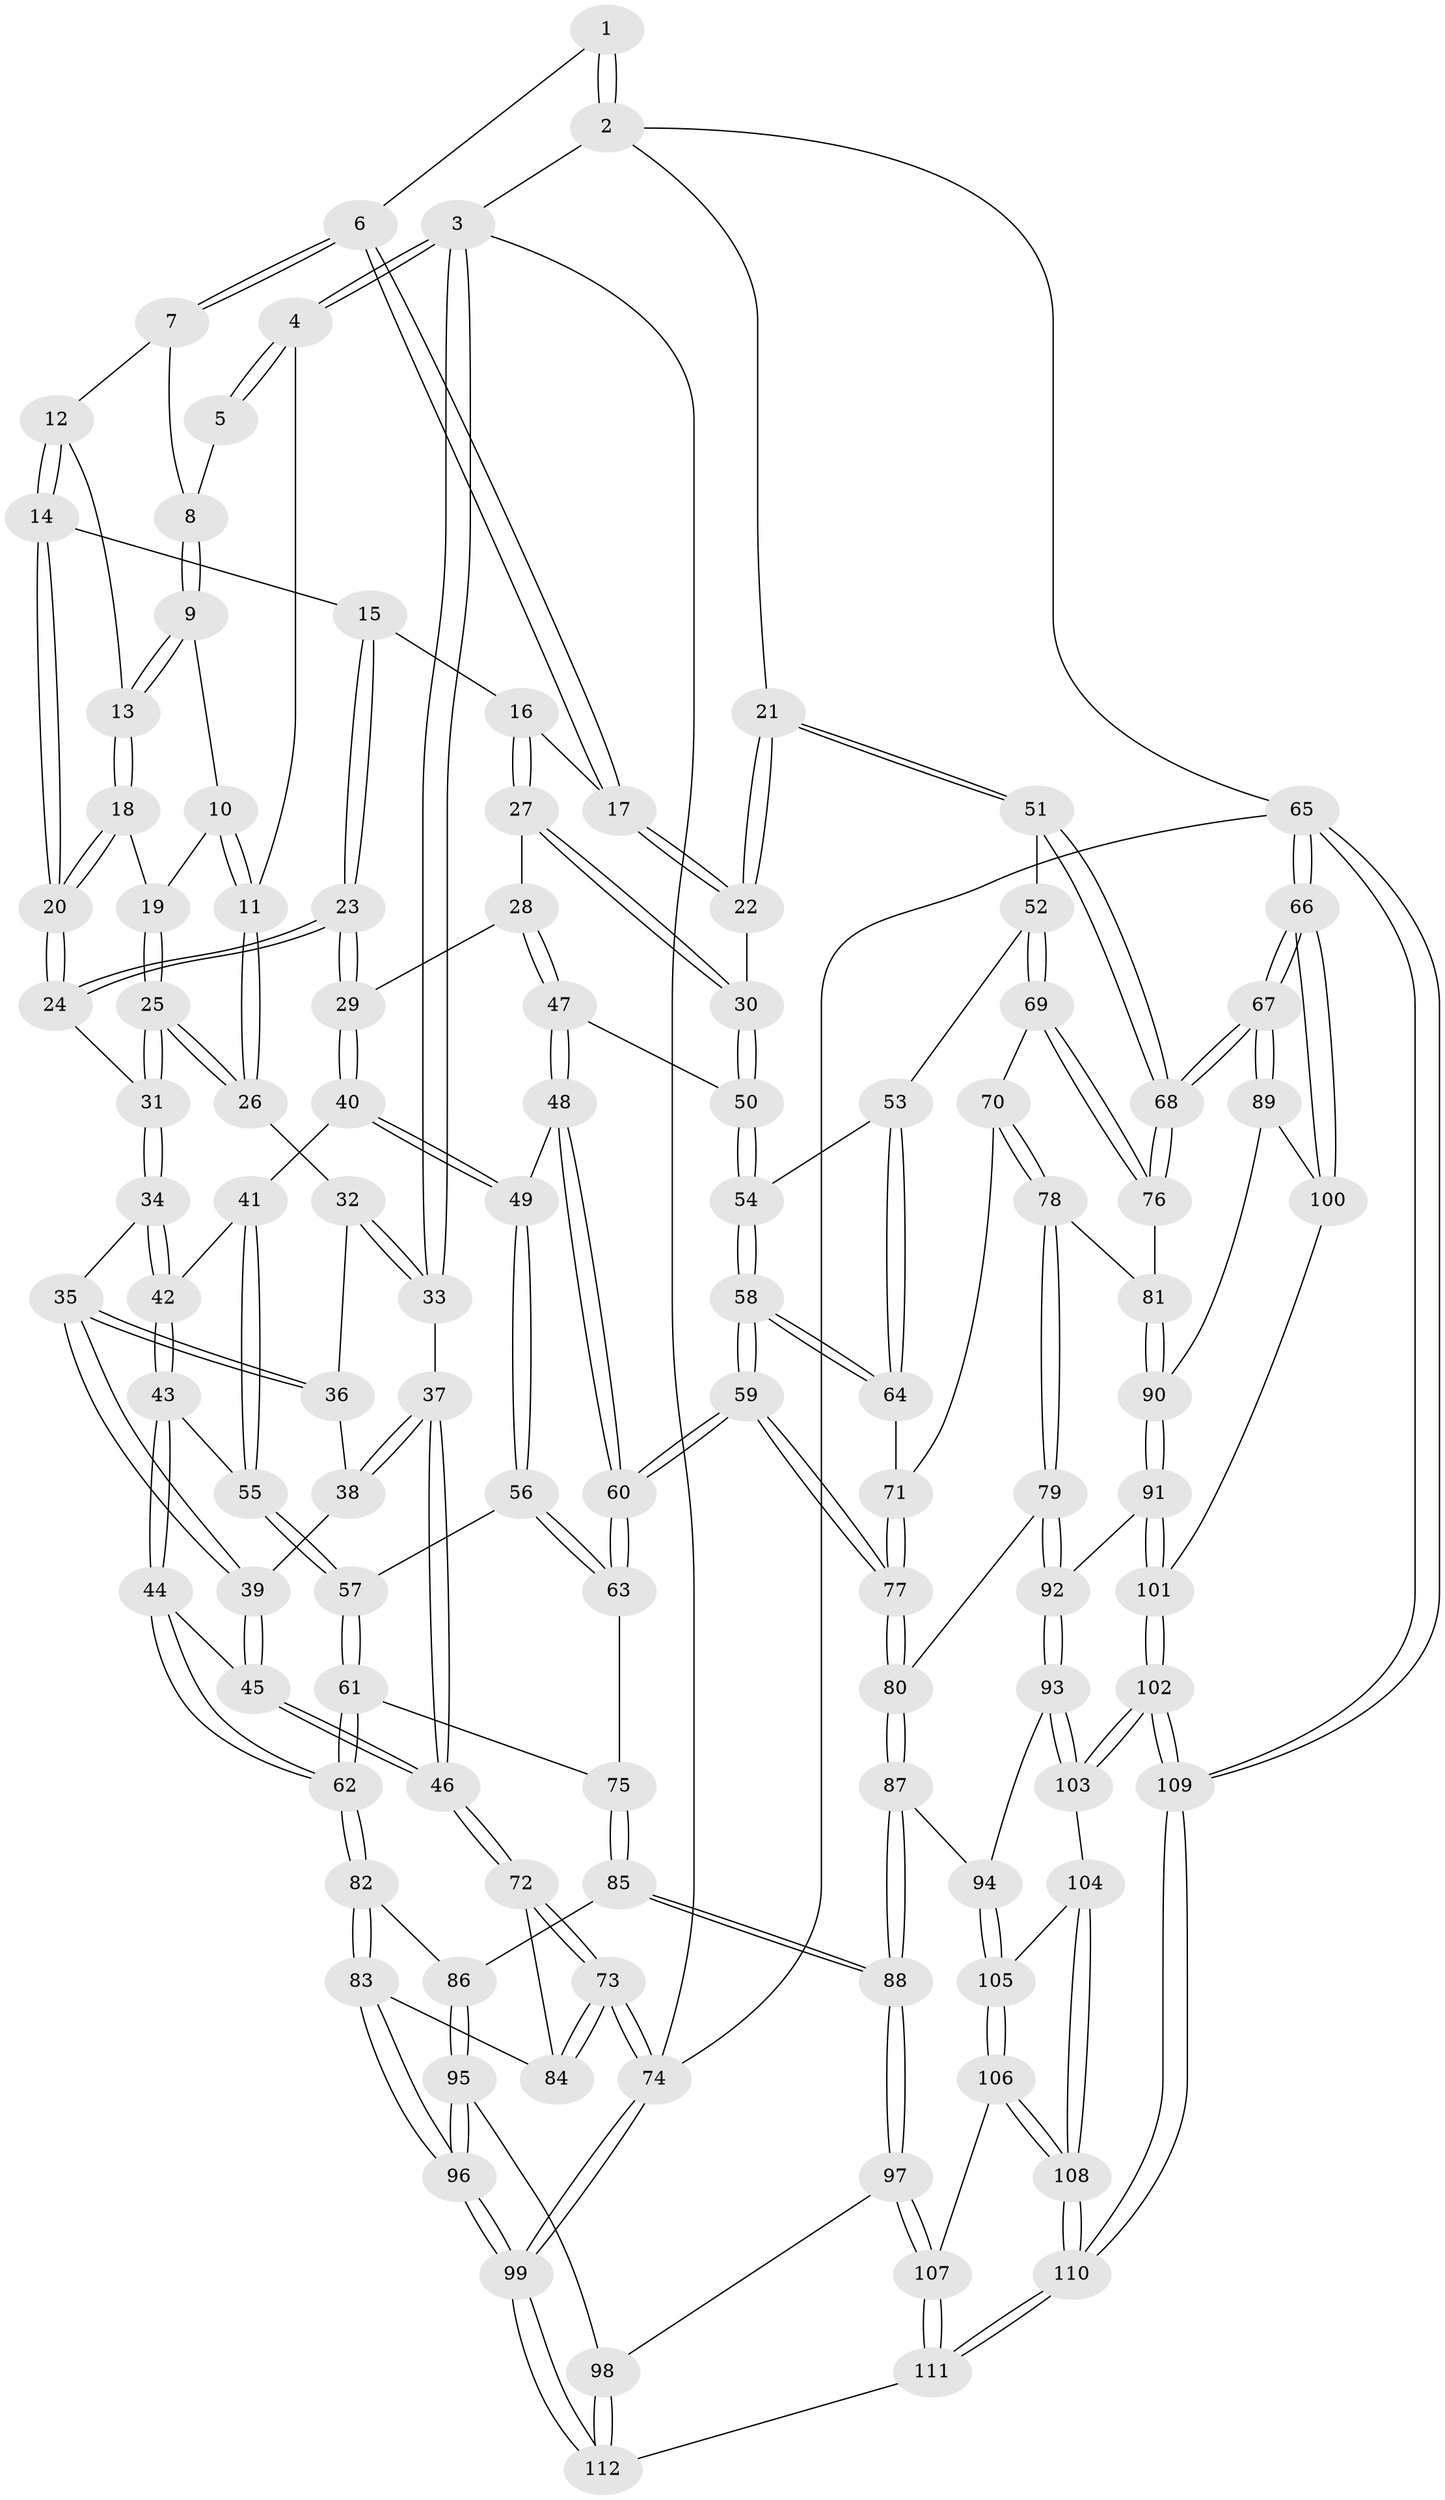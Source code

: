 // coarse degree distribution, {4: 0.23214285714285715, 3: 0.6071428571428571, 5: 0.07142857142857142, 2: 0.08928571428571429}
// Generated by graph-tools (version 1.1) at 2025/54/03/04/25 22:54:07]
// undirected, 112 vertices, 277 edges
graph export_dot {
  node [color=gray90,style=filled];
  1 [pos="+0.6840180050999142+0"];
  2 [pos="+1+0"];
  3 [pos="+0+0"];
  4 [pos="+0.002594676067926259+0"];
  5 [pos="+0.3440188393515491+0"];
  6 [pos="+0.6513900182973799+0.04852861615342211"];
  7 [pos="+0.47792632426660925+0.06715487456966505"];
  8 [pos="+0.38933617450663005+0"];
  9 [pos="+0.3690587095911945+0.06125471958422455"];
  10 [pos="+0.3509981506632958+0.09299369088111722"];
  11 [pos="+0.25831481019150804+0.16769100753883312"];
  12 [pos="+0.47808150028812213+0.08872200501461563"];
  13 [pos="+0.421128644627622+0.1331593202614935"];
  14 [pos="+0.5005928176093366+0.14741882240901497"];
  15 [pos="+0.5389519063872709+0.16065463964650864"];
  16 [pos="+0.6360839148960419+0.12693836153926757"];
  17 [pos="+0.6583775943363073+0.08555606239849044"];
  18 [pos="+0.4174824385963439+0.17998788088426718"];
  19 [pos="+0.39261195454358355+0.17561696812087707"];
  20 [pos="+0.4343056257307694+0.19467344488387928"];
  21 [pos="+1+0.1310096139616217"];
  22 [pos="+0.9313337260559403+0.21725023516246"];
  23 [pos="+0.5136818381736387+0.3120180446171164"];
  24 [pos="+0.44705646326838594+0.2744507185814158"];
  25 [pos="+0.2866239081143317+0.2067001601784758"];
  26 [pos="+0.258134798919708+0.1721301532613486"];
  27 [pos="+0.63794083012236+0.16271718513404979"];
  28 [pos="+0.5738752157284351+0.3402839800343269"];
  29 [pos="+0.528053481579487+0.32774640619459217"];
  30 [pos="+0.7779890378778304+0.33551750933752067"];
  31 [pos="+0.3142549907595723+0.3051442596700473"];
  32 [pos="+0.16151584087193036+0.21391857053781996"];
  33 [pos="+0+0"];
  34 [pos="+0.3040481318828798+0.3265192166246538"];
  35 [pos="+0.24684930701298136+0.32436228021238533"];
  36 [pos="+0.15948351960184276+0.21926183829097834"];
  37 [pos="+0+0.25213951826963116"];
  38 [pos="+0.1555657780949056+0.22532581395469597"];
  39 [pos="+0.10970598649710715+0.34984192276115295"];
  40 [pos="+0.44796176352428413+0.40889976975811887"];
  41 [pos="+0.3419239582885902+0.41823955685564346"];
  42 [pos="+0.3055388778188516+0.3374093766355836"];
  43 [pos="+0.1714299345967431+0.45839842158457994"];
  44 [pos="+0.05960560588078778+0.4860386325636551"];
  45 [pos="+0+0.45390254431949917"];
  46 [pos="+0+0.45020507867570825"];
  47 [pos="+0.6206897652059408+0.3773688797840791"];
  48 [pos="+0.5831731571466505+0.47939835726602237"];
  49 [pos="+0.4713292018570033+0.5039096211410649"];
  50 [pos="+0.7452695601415044+0.37563858154520857"];
  51 [pos="+1+0.2833305776304873"];
  52 [pos="+0.8914348842658014+0.5171080660185766"];
  53 [pos="+0.8487060143855006+0.5041326239631884"];
  54 [pos="+0.7534730306891668+0.3994800115723708"];
  55 [pos="+0.327577108193158+0.47560645725416495"];
  56 [pos="+0.45427352726872167+0.5279633624015129"];
  57 [pos="+0.34103413999982574+0.5370523969121592"];
  58 [pos="+0.7009789316464349+0.5867777387203688"];
  59 [pos="+0.6537360079235743+0.6496692117761521"];
  60 [pos="+0.6173803080181713+0.6229088159409448"];
  61 [pos="+0.31173671633545136+0.6007039415080007"];
  62 [pos="+0.23810364198513195+0.6692142604136984"];
  63 [pos="+0.5049516975203694+0.6226086392064756"];
  64 [pos="+0.8078272092975759+0.5615721403200624"];
  65 [pos="+1+1"];
  66 [pos="+1+0.9476163741825784"];
  67 [pos="+1+0.7932275120343144"];
  68 [pos="+1+0.673245528810857"];
  69 [pos="+0.9124780256343522+0.5839263819291367"];
  70 [pos="+0.8262830508897309+0.6222406283856673"];
  71 [pos="+0.8188693700618012+0.6163663321307191"];
  72 [pos="+0+0.4507403675373616"];
  73 [pos="+0+0.8540954416493828"];
  74 [pos="+0+1"];
  75 [pos="+0.46914963144209826+0.6529709850782144"];
  76 [pos="+0.989857020508423+0.6812705071355368"];
  77 [pos="+0.6540808110964421+0.6505426014224083"];
  78 [pos="+0.8455087692523622+0.7325267961952375"];
  79 [pos="+0.8108915698865874+0.7539470921592798"];
  80 [pos="+0.6603414608293517+0.6802625454544378"];
  81 [pos="+0.9430785093544406+0.7116328481574564"];
  82 [pos="+0.2376352460886635+0.6884448554313788"];
  83 [pos="+0.20828135612729656+0.7419898875971352"];
  84 [pos="+0.11932455705586507+0.7498051499262286"];
  85 [pos="+0.44362334849385315+0.7714451232713375"];
  86 [pos="+0.4359900180254697+0.7737954709798289"];
  87 [pos="+0.595663949987391+0.7989943599766975"];
  88 [pos="+0.5752209016287922+0.818494068648423"];
  89 [pos="+0.9593368573118474+0.8521182220331827"];
  90 [pos="+0.9416884138019516+0.7971130338577042"];
  91 [pos="+0.882715378294295+0.8528523145117862"];
  92 [pos="+0.8106432443085263+0.7607831753164926"];
  93 [pos="+0.7737942291989681+0.848005295350648"];
  94 [pos="+0.7306115918360272+0.8547824289726756"];
  95 [pos="+0.3559954968733283+0.9349610753802904"];
  96 [pos="+0.2369097641430266+1"];
  97 [pos="+0.5747864581406923+0.8505028759845069"];
  98 [pos="+0.5101932465071014+0.8987943473045432"];
  99 [pos="+0.18562435998820326+1"];
  100 [pos="+0.9189925965791567+0.9206621872130464"];
  101 [pos="+0.9068362706474152+0.9265960205470314"];
  102 [pos="+0.8646819148301267+0.9825755883478933"];
  103 [pos="+0.7895044174726559+0.8907589720239194"];
  104 [pos="+0.7376419865700135+0.9217501108041145"];
  105 [pos="+0.6953829488287896+0.9132755455545037"];
  106 [pos="+0.6786305296314069+0.9234814992881943"];
  107 [pos="+0.5827300495470175+0.868054363807336"];
  108 [pos="+0.7365630462568116+1"];
  109 [pos="+0.8218915306126896+1"];
  110 [pos="+0.7474807549042971+1"];
  111 [pos="+0.5780118564588544+1"];
  112 [pos="+0.4347323332063526+1"];
  1 -- 2;
  1 -- 2;
  1 -- 6;
  2 -- 3;
  2 -- 21;
  2 -- 65;
  3 -- 4;
  3 -- 4;
  3 -- 33;
  3 -- 33;
  3 -- 74;
  4 -- 5;
  4 -- 5;
  4 -- 11;
  5 -- 8;
  6 -- 7;
  6 -- 7;
  6 -- 17;
  6 -- 17;
  7 -- 8;
  7 -- 12;
  8 -- 9;
  8 -- 9;
  9 -- 10;
  9 -- 13;
  9 -- 13;
  10 -- 11;
  10 -- 11;
  10 -- 19;
  11 -- 26;
  11 -- 26;
  12 -- 13;
  12 -- 14;
  12 -- 14;
  13 -- 18;
  13 -- 18;
  14 -- 15;
  14 -- 20;
  14 -- 20;
  15 -- 16;
  15 -- 23;
  15 -- 23;
  16 -- 17;
  16 -- 27;
  16 -- 27;
  17 -- 22;
  17 -- 22;
  18 -- 19;
  18 -- 20;
  18 -- 20;
  19 -- 25;
  19 -- 25;
  20 -- 24;
  20 -- 24;
  21 -- 22;
  21 -- 22;
  21 -- 51;
  21 -- 51;
  22 -- 30;
  23 -- 24;
  23 -- 24;
  23 -- 29;
  23 -- 29;
  24 -- 31;
  25 -- 26;
  25 -- 26;
  25 -- 31;
  25 -- 31;
  26 -- 32;
  27 -- 28;
  27 -- 30;
  27 -- 30;
  28 -- 29;
  28 -- 47;
  28 -- 47;
  29 -- 40;
  29 -- 40;
  30 -- 50;
  30 -- 50;
  31 -- 34;
  31 -- 34;
  32 -- 33;
  32 -- 33;
  32 -- 36;
  33 -- 37;
  34 -- 35;
  34 -- 42;
  34 -- 42;
  35 -- 36;
  35 -- 36;
  35 -- 39;
  35 -- 39;
  36 -- 38;
  37 -- 38;
  37 -- 38;
  37 -- 46;
  37 -- 46;
  38 -- 39;
  39 -- 45;
  39 -- 45;
  40 -- 41;
  40 -- 49;
  40 -- 49;
  41 -- 42;
  41 -- 55;
  41 -- 55;
  42 -- 43;
  42 -- 43;
  43 -- 44;
  43 -- 44;
  43 -- 55;
  44 -- 45;
  44 -- 62;
  44 -- 62;
  45 -- 46;
  45 -- 46;
  46 -- 72;
  46 -- 72;
  47 -- 48;
  47 -- 48;
  47 -- 50;
  48 -- 49;
  48 -- 60;
  48 -- 60;
  49 -- 56;
  49 -- 56;
  50 -- 54;
  50 -- 54;
  51 -- 52;
  51 -- 68;
  51 -- 68;
  52 -- 53;
  52 -- 69;
  52 -- 69;
  53 -- 54;
  53 -- 64;
  53 -- 64;
  54 -- 58;
  54 -- 58;
  55 -- 57;
  55 -- 57;
  56 -- 57;
  56 -- 63;
  56 -- 63;
  57 -- 61;
  57 -- 61;
  58 -- 59;
  58 -- 59;
  58 -- 64;
  58 -- 64;
  59 -- 60;
  59 -- 60;
  59 -- 77;
  59 -- 77;
  60 -- 63;
  60 -- 63;
  61 -- 62;
  61 -- 62;
  61 -- 75;
  62 -- 82;
  62 -- 82;
  63 -- 75;
  64 -- 71;
  65 -- 66;
  65 -- 66;
  65 -- 109;
  65 -- 109;
  65 -- 74;
  66 -- 67;
  66 -- 67;
  66 -- 100;
  66 -- 100;
  67 -- 68;
  67 -- 68;
  67 -- 89;
  67 -- 89;
  68 -- 76;
  68 -- 76;
  69 -- 70;
  69 -- 76;
  69 -- 76;
  70 -- 71;
  70 -- 78;
  70 -- 78;
  71 -- 77;
  71 -- 77;
  72 -- 73;
  72 -- 73;
  72 -- 84;
  73 -- 74;
  73 -- 74;
  73 -- 84;
  73 -- 84;
  74 -- 99;
  74 -- 99;
  75 -- 85;
  75 -- 85;
  76 -- 81;
  77 -- 80;
  77 -- 80;
  78 -- 79;
  78 -- 79;
  78 -- 81;
  79 -- 80;
  79 -- 92;
  79 -- 92;
  80 -- 87;
  80 -- 87;
  81 -- 90;
  81 -- 90;
  82 -- 83;
  82 -- 83;
  82 -- 86;
  83 -- 84;
  83 -- 96;
  83 -- 96;
  85 -- 86;
  85 -- 88;
  85 -- 88;
  86 -- 95;
  86 -- 95;
  87 -- 88;
  87 -- 88;
  87 -- 94;
  88 -- 97;
  88 -- 97;
  89 -- 90;
  89 -- 100;
  90 -- 91;
  90 -- 91;
  91 -- 92;
  91 -- 101;
  91 -- 101;
  92 -- 93;
  92 -- 93;
  93 -- 94;
  93 -- 103;
  93 -- 103;
  94 -- 105;
  94 -- 105;
  95 -- 96;
  95 -- 96;
  95 -- 98;
  96 -- 99;
  96 -- 99;
  97 -- 98;
  97 -- 107;
  97 -- 107;
  98 -- 112;
  98 -- 112;
  99 -- 112;
  99 -- 112;
  100 -- 101;
  101 -- 102;
  101 -- 102;
  102 -- 103;
  102 -- 103;
  102 -- 109;
  102 -- 109;
  103 -- 104;
  104 -- 105;
  104 -- 108;
  104 -- 108;
  105 -- 106;
  105 -- 106;
  106 -- 107;
  106 -- 108;
  106 -- 108;
  107 -- 111;
  107 -- 111;
  108 -- 110;
  108 -- 110;
  109 -- 110;
  109 -- 110;
  110 -- 111;
  110 -- 111;
  111 -- 112;
}
